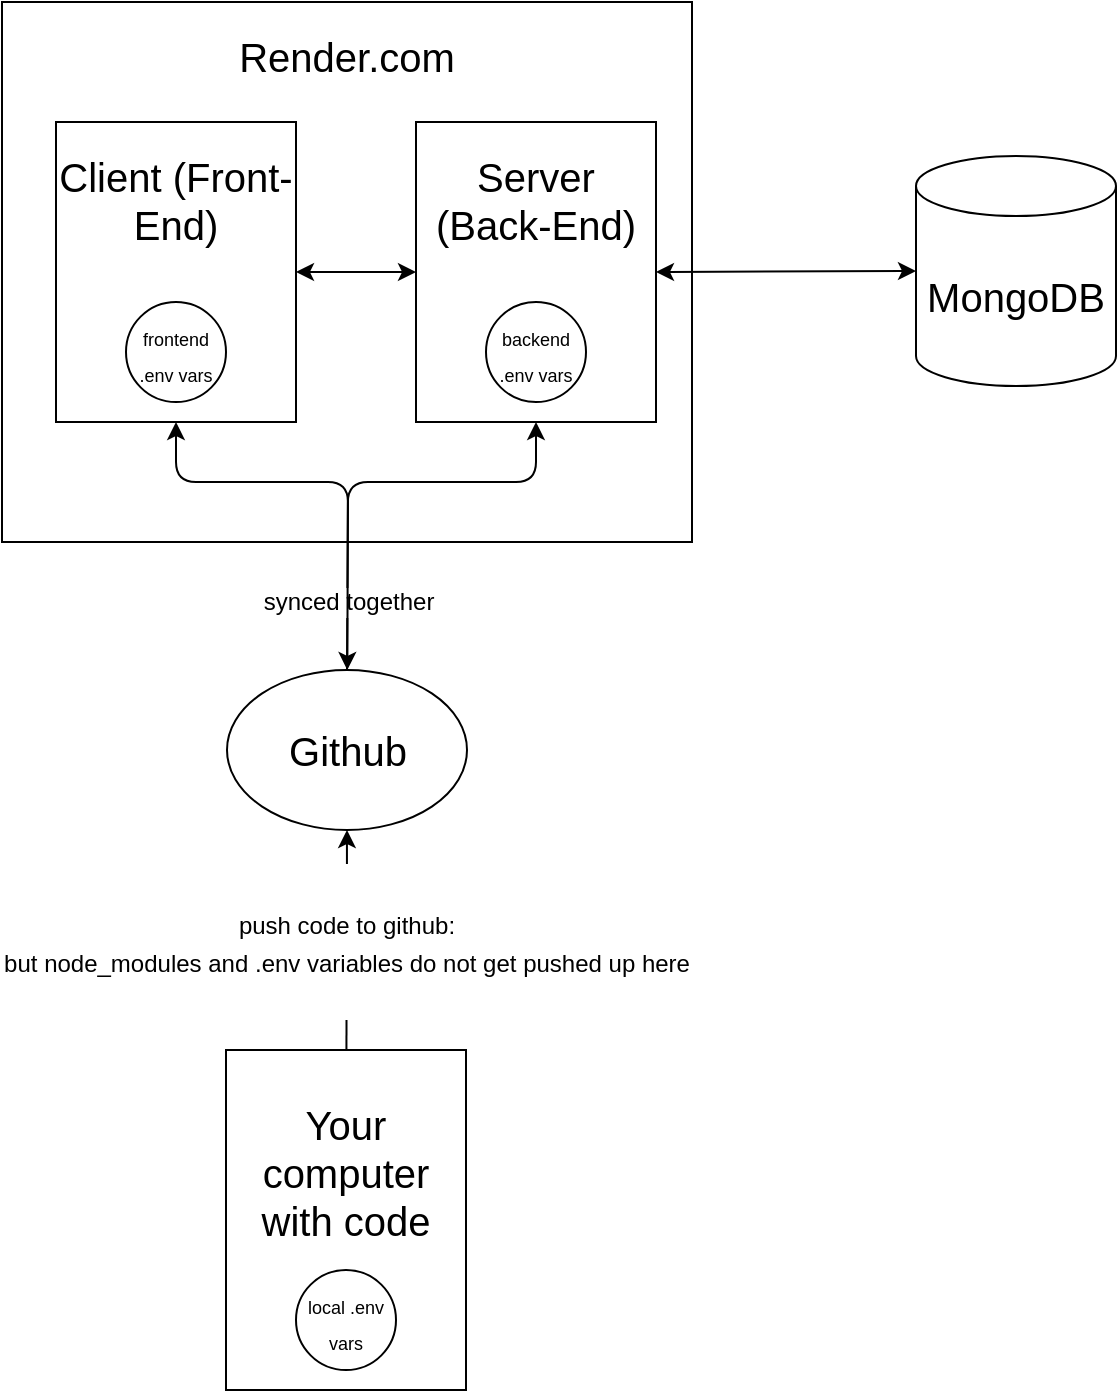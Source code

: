 <mxfile>
    <diagram id="hG5b_Shiqk1ZeHrBUxI9" name="Page-1">
        <mxGraphModel dx="1410" dy="648" grid="1" gridSize="10" guides="1" tooltips="1" connect="1" arrows="1" fold="1" page="1" pageScale="1" pageWidth="850" pageHeight="1100" background="none" math="0" shadow="0">
            <root>
                <mxCell id="0"/>
                <mxCell id="1" parent="0"/>
                <mxCell id="125" value="&lt;div style=&quot;font-size: 20px;&quot;&gt;&lt;span style=&quot;background-color: initial;&quot;&gt;&lt;font style=&quot;font-size: 20px;&quot;&gt;Render.com&lt;/font&gt;&lt;/span&gt;&lt;/div&gt;&lt;div style=&quot;font-size: 20px;&quot;&gt;&lt;span style=&quot;background-color: initial;&quot;&gt;&lt;font style=&quot;font-size: 20px;&quot;&gt;&lt;br&gt;&lt;/font&gt;&lt;/span&gt;&lt;/div&gt;&lt;div style=&quot;font-size: 20px;&quot;&gt;&lt;span style=&quot;background-color: initial;&quot;&gt;&lt;font style=&quot;font-size: 20px;&quot;&gt;&lt;br&gt;&lt;/font&gt;&lt;/span&gt;&lt;/div&gt;&lt;div style=&quot;font-size: 20px;&quot;&gt;&lt;span style=&quot;background-color: initial;&quot;&gt;&lt;font style=&quot;font-size: 20px;&quot;&gt;&lt;br&gt;&lt;/font&gt;&lt;/span&gt;&lt;/div&gt;&lt;div style=&quot;font-size: 20px;&quot;&gt;&lt;span style=&quot;background-color: initial;&quot;&gt;&lt;font style=&quot;font-size: 20px;&quot;&gt;&lt;br&gt;&lt;/font&gt;&lt;/span&gt;&lt;/div&gt;&lt;div style=&quot;font-size: 20px;&quot;&gt;&lt;span style=&quot;background-color: initial;&quot;&gt;&lt;font style=&quot;font-size: 20px;&quot;&gt;&lt;br&gt;&lt;/font&gt;&lt;/span&gt;&lt;/div&gt;&lt;div style=&quot;font-size: 20px;&quot;&gt;&lt;span style=&quot;background-color: initial;&quot;&gt;&lt;font style=&quot;font-size: 20px;&quot;&gt;&lt;br&gt;&lt;/font&gt;&lt;/span&gt;&lt;/div&gt;&lt;div style=&quot;font-size: 20px;&quot;&gt;&lt;span style=&quot;background-color: initial;&quot;&gt;&lt;font style=&quot;font-size: 20px;&quot;&gt;&lt;br&gt;&lt;/font&gt;&lt;/span&gt;&lt;/div&gt;&lt;div style=&quot;font-size: 20px;&quot;&gt;&lt;span style=&quot;background-color: initial;&quot;&gt;&lt;font style=&quot;font-size: 20px;&quot;&gt;&lt;br&gt;&lt;/font&gt;&lt;/span&gt;&lt;/div&gt;&lt;div style=&quot;font-size: 20px;&quot;&gt;&lt;span style=&quot;background-color: initial;&quot;&gt;&lt;font style=&quot;font-size: 20px;&quot;&gt;&lt;br&gt;&lt;/font&gt;&lt;/span&gt;&lt;/div&gt;" style="rounded=0;whiteSpace=wrap;html=1;align=center;" vertex="1" parent="1">
                    <mxGeometry x="253" y="20" width="345" height="270" as="geometry"/>
                </mxCell>
                <mxCell id="126" value="Client (Front-End)&lt;br&gt;&lt;br&gt;&lt;br&gt;&lt;br&gt;" style="rounded=0;whiteSpace=wrap;html=1;fontSize=20;" vertex="1" parent="1">
                    <mxGeometry x="280" y="80" width="120" height="150" as="geometry"/>
                </mxCell>
                <mxCell id="127" value="Server (Back-End)&lt;br&gt;&lt;br&gt;&lt;br&gt;&lt;br&gt;" style="rounded=0;whiteSpace=wrap;html=1;fontSize=20;" vertex="1" parent="1">
                    <mxGeometry x="460" y="80" width="120" height="150" as="geometry"/>
                </mxCell>
                <mxCell id="128" value="&lt;p style=&quot;line-height: 70%;&quot;&gt;&lt;font style=&quot;font-size: 9px;&quot;&gt;frontend .env vars&lt;/font&gt;&lt;/p&gt;" style="ellipse;whiteSpace=wrap;html=1;aspect=fixed;fontSize=20;" vertex="1" parent="1">
                    <mxGeometry x="315" y="170" width="50" height="50" as="geometry"/>
                </mxCell>
                <mxCell id="131" value="&lt;p style=&quot;line-height: 70%;&quot;&gt;&lt;font style=&quot;font-size: 9px;&quot;&gt;backend .env vars&lt;/font&gt;&lt;/p&gt;" style="ellipse;whiteSpace=wrap;html=1;aspect=fixed;fontSize=20;" vertex="1" parent="1">
                    <mxGeometry x="495" y="170" width="50" height="50" as="geometry"/>
                </mxCell>
                <mxCell id="138" value="synced together" style="edgeStyle=none;html=1;exitX=0.5;exitY=0;exitDx=0;exitDy=0;fontSize=12;entryX=0.5;entryY=1;entryDx=0;entryDy=0;" edge="1" parent="1" source="132" target="127">
                    <mxGeometry x="-0.688" relative="1" as="geometry">
                        <mxPoint x="590" y="380" as="targetPoint"/>
                        <Array as="points">
                            <mxPoint x="426" y="260"/>
                            <mxPoint x="520" y="260"/>
                        </Array>
                        <mxPoint as="offset"/>
                    </mxGeometry>
                </mxCell>
                <mxCell id="132" value="&lt;font style=&quot;font-size: 20px;&quot;&gt;Github&lt;/font&gt;" style="ellipse;whiteSpace=wrap;html=1;fontSize=9;" vertex="1" parent="1">
                    <mxGeometry x="365.5" y="354" width="120" height="80" as="geometry"/>
                </mxCell>
                <mxCell id="133" value="MongoDB" style="shape=cylinder3;whiteSpace=wrap;html=1;boundedLbl=1;backgroundOutline=1;size=15;fontSize=20;" vertex="1" parent="1">
                    <mxGeometry x="710" y="97" width="100" height="115" as="geometry"/>
                </mxCell>
                <mxCell id="137" value="&lt;p style=&quot;line-height: 80%;&quot;&gt;&lt;font style=&quot;font-size: 12px;&quot;&gt;push code to github:&lt;br&gt;but node_modules and .env variables do not get pushed up here&lt;br&gt;&lt;/font&gt;&lt;/p&gt;" style="edgeStyle=none;html=1;entryX=0.5;entryY=1;entryDx=0;entryDy=0;fontSize=20;" edge="1" parent="1" source="135" target="132">
                    <mxGeometry relative="1" as="geometry"/>
                </mxCell>
                <mxCell id="135" value="Your computer with code&lt;br&gt;&lt;br&gt;&lt;br&gt;" style="rounded=0;whiteSpace=wrap;html=1;fontSize=20;" vertex="1" parent="1">
                    <mxGeometry x="365" y="544" width="120" height="170" as="geometry"/>
                </mxCell>
                <mxCell id="136" value="&lt;p style=&quot;line-height: 70%;&quot;&gt;&lt;font style=&quot;font-size: 9px;&quot;&gt;local .env vars&lt;/font&gt;&lt;/p&gt;" style="ellipse;whiteSpace=wrap;html=1;aspect=fixed;fontSize=20;" vertex="1" parent="1">
                    <mxGeometry x="400" y="654" width="50" height="50" as="geometry"/>
                </mxCell>
                <mxCell id="142" value="" style="endArrow=classic;startArrow=classic;html=1;fontSize=12;entryX=0;entryY=0.5;entryDx=0;entryDy=0;entryPerimeter=0;exitX=1;exitY=0.5;exitDx=0;exitDy=0;" edge="1" parent="1" source="127" target="133">
                    <mxGeometry width="50" height="50" relative="1" as="geometry">
                        <mxPoint x="620" y="170" as="sourcePoint"/>
                        <mxPoint x="670" y="120" as="targetPoint"/>
                    </mxGeometry>
                </mxCell>
                <mxCell id="143" value="" style="endArrow=classic;startArrow=classic;html=1;fontSize=12;entryX=0;entryY=0.5;entryDx=0;entryDy=0;" edge="1" parent="1" source="126" target="127">
                    <mxGeometry width="50" height="50" relative="1" as="geometry">
                        <mxPoint x="400" y="170" as="sourcePoint"/>
                        <mxPoint x="450" y="120" as="targetPoint"/>
                    </mxGeometry>
                </mxCell>
                <mxCell id="144" value="" style="endArrow=classic;startArrow=classic;html=1;strokeColor=default;fontSize=12;entryX=0.5;entryY=1;entryDx=0;entryDy=0;" edge="1" parent="1" source="132" target="126">
                    <mxGeometry width="50" height="50" relative="1" as="geometry">
                        <mxPoint x="420" y="350" as="sourcePoint"/>
                        <mxPoint x="340" y="260" as="targetPoint"/>
                        <Array as="points">
                            <mxPoint x="426" y="260"/>
                            <mxPoint x="340" y="260"/>
                        </Array>
                    </mxGeometry>
                </mxCell>
            </root>
        </mxGraphModel>
    </diagram>
</mxfile>